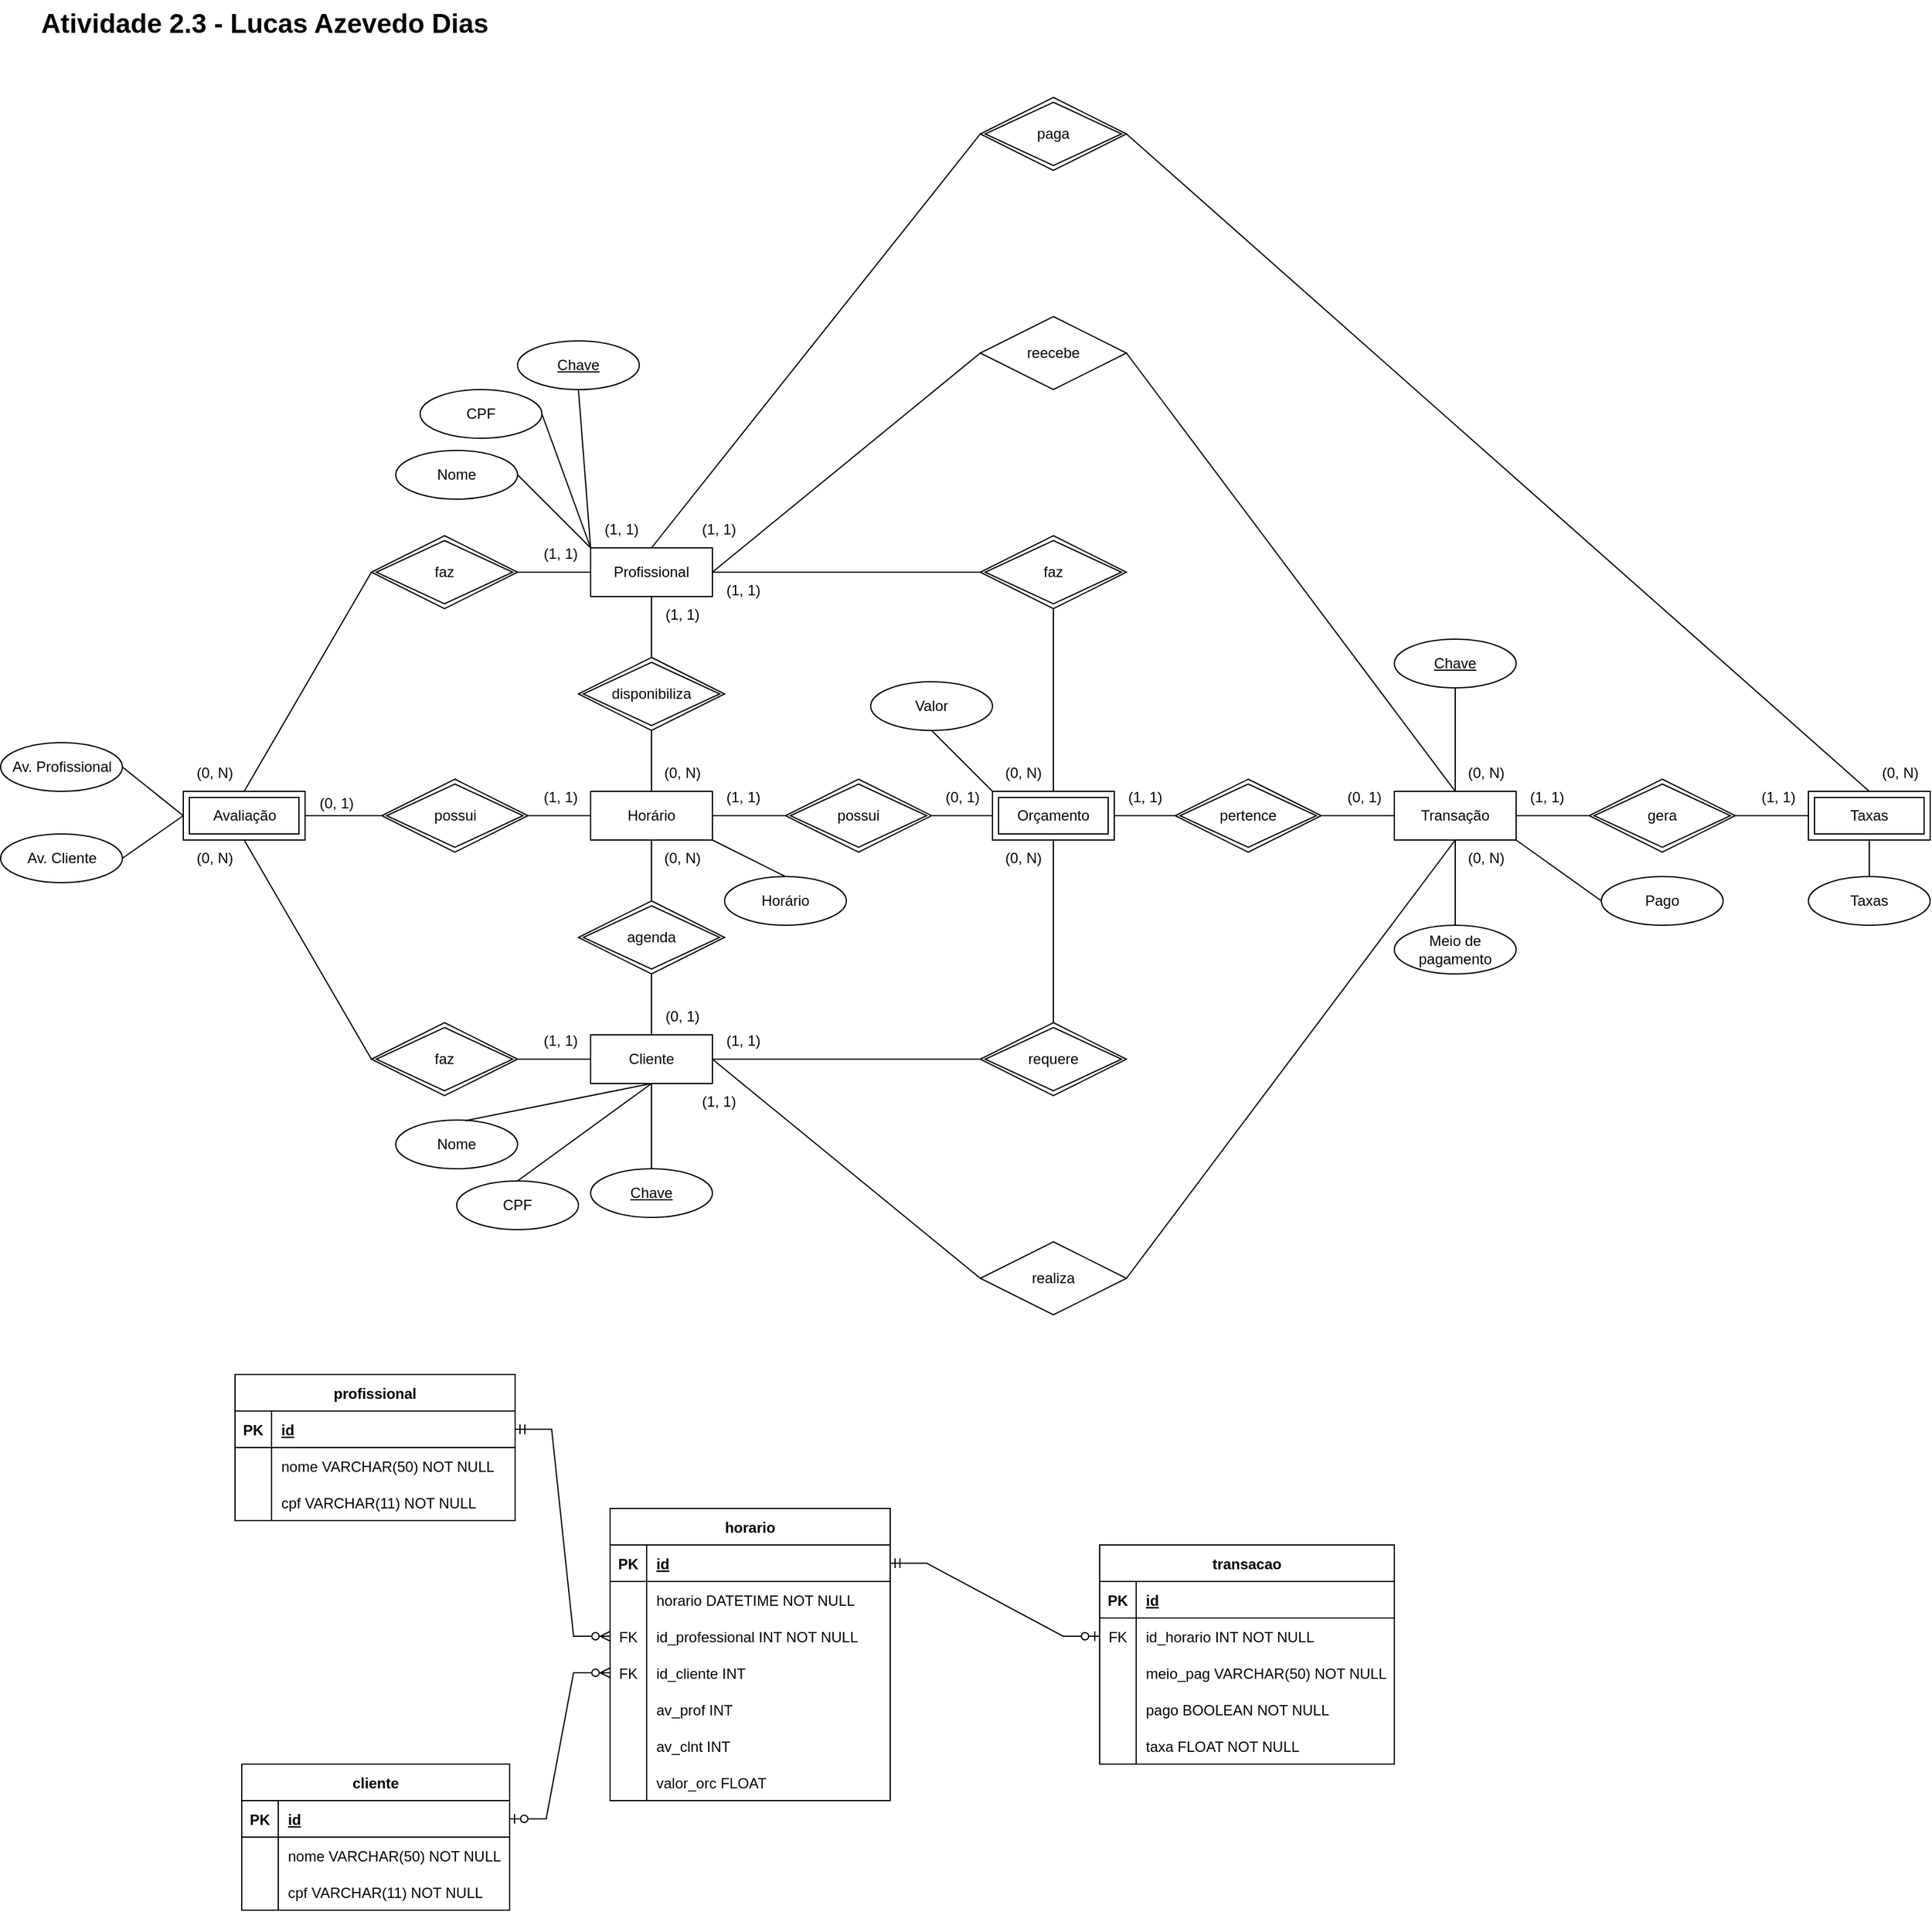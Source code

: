 <mxfile version="20.2.7" type="device"><diagram id="vT9y3m1Q8C-R9LS3zCL8" name="Página-1"><mxGraphModel dx="1422" dy="717" grid="1" gridSize="10" guides="1" tooltips="1" connect="1" arrows="1" fold="1" page="1" pageScale="1" pageWidth="827" pageHeight="1169" math="0" shadow="0"><root><mxCell id="0"/><mxCell id="1" parent="0"/><mxCell id="3T7T0ZwG--JBcYe_nUri-1" value="Atividade 2.3 - Lucas Azevedo Dias" style="text;html=1;resizable=0;autosize=1;align=center;verticalAlign=middle;points=[];fillColor=none;strokeColor=none;rounded=0;strokeWidth=1;fontSize=22;fontStyle=1" parent="1" vertex="1"><mxGeometry x="40" y="40" width="390" height="40" as="geometry"/></mxCell><mxCell id="n7wWvnoc6jjmcjuPbRMz-1" value="Profissional" style="whiteSpace=wrap;html=1;align=center;" parent="1" vertex="1"><mxGeometry x="503" y="490" width="100" height="40" as="geometry"/></mxCell><mxCell id="n7wWvnoc6jjmcjuPbRMz-2" value="Cliente" style="whiteSpace=wrap;html=1;align=center;" parent="1" vertex="1"><mxGeometry x="503" y="890" width="100" height="40" as="geometry"/></mxCell><mxCell id="n7wWvnoc6jjmcjuPbRMz-6" value="" style="endArrow=none;html=1;rounded=0;exitX=0.5;exitY=1;exitDx=0;exitDy=0;entryX=0.5;entryY=0;entryDx=0;entryDy=0;" parent="1" source="n7wWvnoc6jjmcjuPbRMz-1" target="n7wWvnoc6jjmcjuPbRMz-11" edge="1"><mxGeometry relative="1" as="geometry"><mxPoint x="753" y="640" as="sourcePoint"/><mxPoint x="553" y="580" as="targetPoint"/></mxGeometry></mxCell><mxCell id="n7wWvnoc6jjmcjuPbRMz-7" value="" style="endArrow=none;html=1;rounded=0;exitX=0.5;exitY=1;exitDx=0;exitDy=0;entryX=0.5;entryY=0;entryDx=0;entryDy=0;" parent="1" source="n7wWvnoc6jjmcjuPbRMz-11" target="7Z57rzi_ZJyT0Okxid-f-42" edge="1"><mxGeometry relative="1" as="geometry"><mxPoint x="553" y="640" as="sourcePoint"/><mxPoint x="553" y="690" as="targetPoint"/></mxGeometry></mxCell><mxCell id="n7wWvnoc6jjmcjuPbRMz-8" value="" style="endArrow=none;html=1;rounded=0;entryX=0.5;entryY=1;entryDx=0;entryDy=0;exitX=0.5;exitY=0;exitDx=0;exitDy=0;" parent="1" source="n7wWvnoc6jjmcjuPbRMz-12" target="7Z57rzi_ZJyT0Okxid-f-42" edge="1"><mxGeometry relative="1" as="geometry"><mxPoint x="613" y="740" as="sourcePoint"/><mxPoint x="553" y="730" as="targetPoint"/></mxGeometry></mxCell><mxCell id="n7wWvnoc6jjmcjuPbRMz-9" value="" style="endArrow=none;html=1;rounded=0;exitX=0.5;exitY=1;exitDx=0;exitDy=0;entryX=0.5;entryY=0;entryDx=0;entryDy=0;" parent="1" source="n7wWvnoc6jjmcjuPbRMz-12" target="n7wWvnoc6jjmcjuPbRMz-2" edge="1"><mxGeometry relative="1" as="geometry"><mxPoint x="553" y="770" as="sourcePoint"/><mxPoint x="913" y="640" as="targetPoint"/></mxGeometry></mxCell><mxCell id="n7wWvnoc6jjmcjuPbRMz-11" value="disponibiliza" style="shape=rhombus;double=1;perimeter=rhombusPerimeter;whiteSpace=wrap;html=1;align=center;" parent="1" vertex="1"><mxGeometry x="493" y="580" width="120" height="60" as="geometry"/></mxCell><mxCell id="n7wWvnoc6jjmcjuPbRMz-12" value="agenda" style="shape=rhombus;double=1;perimeter=rhombusPerimeter;whiteSpace=wrap;html=1;align=center;" parent="1" vertex="1"><mxGeometry x="493" y="780" width="120" height="60" as="geometry"/></mxCell><mxCell id="n7wWvnoc6jjmcjuPbRMz-16" value="" style="endArrow=none;html=1;rounded=0;exitX=1;exitY=0.5;exitDx=0;exitDy=0;entryX=0;entryY=0.5;entryDx=0;entryDy=0;" parent="1" source="n7wWvnoc6jjmcjuPbRMz-2" target="n7wWvnoc6jjmcjuPbRMz-19" edge="1"><mxGeometry relative="1" as="geometry"><mxPoint x="673" y="820" as="sourcePoint"/><mxPoint x="753" y="750" as="targetPoint"/></mxGeometry></mxCell><mxCell id="n7wWvnoc6jjmcjuPbRMz-17" value="Orçamento" style="shape=ext;margin=3;double=1;whiteSpace=wrap;html=1;align=center;" parent="1" vertex="1"><mxGeometry x="833" y="690" width="100" height="40" as="geometry"/></mxCell><mxCell id="n7wWvnoc6jjmcjuPbRMz-19" value="requere" style="shape=rhombus;double=1;perimeter=rhombusPerimeter;whiteSpace=wrap;html=1;align=center;" parent="1" vertex="1"><mxGeometry x="823" y="880" width="120" height="60" as="geometry"/></mxCell><mxCell id="n7wWvnoc6jjmcjuPbRMz-20" value="faz" style="shape=rhombus;double=1;perimeter=rhombusPerimeter;whiteSpace=wrap;html=1;align=center;" parent="1" vertex="1"><mxGeometry x="823" y="480" width="120" height="60" as="geometry"/></mxCell><mxCell id="n7wWvnoc6jjmcjuPbRMz-21" value="" style="endArrow=none;html=1;rounded=0;exitX=0.5;exitY=0;exitDx=0;exitDy=0;entryX=0.5;entryY=1;entryDx=0;entryDy=0;" parent="1" source="n7wWvnoc6jjmcjuPbRMz-19" target="n7wWvnoc6jjmcjuPbRMz-17" edge="1"><mxGeometry relative="1" as="geometry"><mxPoint x="893" y="640" as="sourcePoint"/><mxPoint x="1053" y="640" as="targetPoint"/></mxGeometry></mxCell><mxCell id="n7wWvnoc6jjmcjuPbRMz-22" value="" style="endArrow=none;html=1;rounded=0;exitX=0.5;exitY=0;exitDx=0;exitDy=0;entryX=0.5;entryY=1;entryDx=0;entryDy=0;" parent="1" source="n7wWvnoc6jjmcjuPbRMz-17" target="n7wWvnoc6jjmcjuPbRMz-20" edge="1"><mxGeometry relative="1" as="geometry"><mxPoint x="893" y="640" as="sourcePoint"/><mxPoint x="1053" y="640" as="targetPoint"/></mxGeometry></mxCell><mxCell id="n7wWvnoc6jjmcjuPbRMz-24" value="" style="endArrow=none;html=1;rounded=0;exitX=1;exitY=0.5;exitDx=0;exitDy=0;entryX=0;entryY=0.5;entryDx=0;entryDy=0;" parent="1" source="n7wWvnoc6jjmcjuPbRMz-1" target="n7wWvnoc6jjmcjuPbRMz-20" edge="1"><mxGeometry relative="1" as="geometry"><mxPoint x="753" y="640" as="sourcePoint"/><mxPoint x="913" y="640" as="targetPoint"/></mxGeometry></mxCell><mxCell id="n7wWvnoc6jjmcjuPbRMz-26" value="(1, 1)" style="text;html=1;resizable=0;autosize=1;align=center;verticalAlign=middle;points=[];fillColor=none;strokeColor=none;rounded=0;" parent="1" vertex="1"><mxGeometry x="553" y="530" width="50" height="30" as="geometry"/></mxCell><mxCell id="n7wWvnoc6jjmcjuPbRMz-27" value="(0, N)" style="text;html=1;resizable=0;autosize=1;align=center;verticalAlign=middle;points=[];fillColor=none;strokeColor=none;rounded=0;" parent="1" vertex="1"><mxGeometry x="553" y="660" width="50" height="30" as="geometry"/></mxCell><mxCell id="n7wWvnoc6jjmcjuPbRMz-29" value="possui" style="shape=rhombus;double=1;perimeter=rhombusPerimeter;whiteSpace=wrap;html=1;align=center;" parent="1" vertex="1"><mxGeometry x="663" y="680" width="120" height="60" as="geometry"/></mxCell><mxCell id="n7wWvnoc6jjmcjuPbRMz-30" value="" style="endArrow=none;html=1;rounded=0;exitX=1;exitY=0.5;exitDx=0;exitDy=0;entryX=0;entryY=0.5;entryDx=0;entryDy=0;" parent="1" source="7Z57rzi_ZJyT0Okxid-f-42" target="n7wWvnoc6jjmcjuPbRMz-29" edge="1"><mxGeometry relative="1" as="geometry"><mxPoint x="603" y="710" as="sourcePoint"/><mxPoint x="913" y="740" as="targetPoint"/></mxGeometry></mxCell><mxCell id="n7wWvnoc6jjmcjuPbRMz-31" value="" style="endArrow=none;html=1;rounded=0;exitX=1;exitY=0.5;exitDx=0;exitDy=0;entryX=0;entryY=0.5;entryDx=0;entryDy=0;" parent="1" source="n7wWvnoc6jjmcjuPbRMz-29" target="n7wWvnoc6jjmcjuPbRMz-17" edge="1"><mxGeometry relative="1" as="geometry"><mxPoint x="753" y="740" as="sourcePoint"/><mxPoint x="913" y="740" as="targetPoint"/></mxGeometry></mxCell><mxCell id="n7wWvnoc6jjmcjuPbRMz-32" value="(0, N)" style="text;html=1;resizable=0;autosize=1;align=center;verticalAlign=middle;points=[];fillColor=none;strokeColor=none;rounded=0;" parent="1" vertex="1"><mxGeometry x="553" y="730" width="50" height="30" as="geometry"/></mxCell><mxCell id="n7wWvnoc6jjmcjuPbRMz-33" value="(0, 1)" style="text;html=1;resizable=0;autosize=1;align=center;verticalAlign=middle;points=[];fillColor=none;strokeColor=none;rounded=0;" parent="1" vertex="1"><mxGeometry x="553" y="860" width="50" height="30" as="geometry"/></mxCell><mxCell id="n7wWvnoc6jjmcjuPbRMz-34" value="(1, 1)" style="text;html=1;resizable=0;autosize=1;align=center;verticalAlign=middle;points=[];fillColor=none;strokeColor=none;rounded=0;" parent="1" vertex="1"><mxGeometry x="603" y="510" width="50" height="30" as="geometry"/></mxCell><mxCell id="n7wWvnoc6jjmcjuPbRMz-35" value="(0, N)" style="text;html=1;resizable=0;autosize=1;align=center;verticalAlign=middle;points=[];fillColor=none;strokeColor=none;rounded=0;" parent="1" vertex="1"><mxGeometry x="833" y="660" width="50" height="30" as="geometry"/></mxCell><mxCell id="n7wWvnoc6jjmcjuPbRMz-36" value="(1, 1)" style="text;html=1;resizable=0;autosize=1;align=center;verticalAlign=middle;points=[];fillColor=none;strokeColor=none;rounded=0;" parent="1" vertex="1"><mxGeometry x="603" y="680" width="50" height="30" as="geometry"/></mxCell><mxCell id="n7wWvnoc6jjmcjuPbRMz-39" value="(0, 1)" style="text;html=1;resizable=0;autosize=1;align=center;verticalAlign=middle;points=[];fillColor=none;strokeColor=none;rounded=0;" parent="1" vertex="1"><mxGeometry x="783" y="680" width="50" height="30" as="geometry"/></mxCell><mxCell id="n7wWvnoc6jjmcjuPbRMz-40" value="(0, N)" style="text;html=1;resizable=0;autosize=1;align=center;verticalAlign=middle;points=[];fillColor=none;strokeColor=none;rounded=0;" parent="1" vertex="1"><mxGeometry x="833" y="730" width="50" height="30" as="geometry"/></mxCell><mxCell id="n7wWvnoc6jjmcjuPbRMz-41" value="(1, 1)" style="text;html=1;resizable=0;autosize=1;align=center;verticalAlign=middle;points=[];fillColor=none;strokeColor=none;rounded=0;" parent="1" vertex="1"><mxGeometry x="603" y="880" width="50" height="30" as="geometry"/></mxCell><mxCell id="n7wWvnoc6jjmcjuPbRMz-45" value="" style="endArrow=none;html=1;rounded=0;exitX=0;exitY=0.5;exitDx=0;exitDy=0;entryX=1;entryY=0.5;entryDx=0;entryDy=0;" parent="1" source="n7wWvnoc6jjmcjuPbRMz-1" target="n7wWvnoc6jjmcjuPbRMz-47" edge="1"><mxGeometry relative="1" as="geometry"><mxPoint x="463" y="740" as="sourcePoint"/><mxPoint x="323" y="510" as="targetPoint"/></mxGeometry></mxCell><mxCell id="n7wWvnoc6jjmcjuPbRMz-47" value="faz" style="shape=rhombus;double=1;perimeter=rhombusPerimeter;whiteSpace=wrap;html=1;align=center;" parent="1" vertex="1"><mxGeometry x="323" y="480" width="120" height="60" as="geometry"/></mxCell><mxCell id="n7wWvnoc6jjmcjuPbRMz-48" value="" style="endArrow=none;html=1;rounded=0;exitX=0;exitY=0.5;exitDx=0;exitDy=0;entryX=0.5;entryY=0;entryDx=0;entryDy=0;" parent="1" source="n7wWvnoc6jjmcjuPbRMz-47" target="n7wWvnoc6jjmcjuPbRMz-51" edge="1"><mxGeometry relative="1" as="geometry"><mxPoint x="603" y="740" as="sourcePoint"/><mxPoint x="358.239" y="570.952" as="targetPoint"/></mxGeometry></mxCell><mxCell id="n7wWvnoc6jjmcjuPbRMz-51" value="Avaliação" style="shape=ext;margin=3;double=1;whiteSpace=wrap;html=1;align=center;" parent="1" vertex="1"><mxGeometry x="168.5" y="690" width="100" height="40" as="geometry"/></mxCell><mxCell id="n7wWvnoc6jjmcjuPbRMz-52" value="" style="endArrow=none;html=1;rounded=0;entryX=0.5;entryY=1;entryDx=0;entryDy=0;exitX=0;exitY=0.5;exitDx=0;exitDy=0;" parent="1" source="n7wWvnoc6jjmcjuPbRMz-53" target="n7wWvnoc6jjmcjuPbRMz-51" edge="1"><mxGeometry relative="1" as="geometry"><mxPoint x="463" y="720" as="sourcePoint"/><mxPoint x="763" y="740" as="targetPoint"/></mxGeometry></mxCell><mxCell id="n7wWvnoc6jjmcjuPbRMz-53" value="faz" style="shape=rhombus;double=1;perimeter=rhombusPerimeter;whiteSpace=wrap;html=1;align=center;" parent="1" vertex="1"><mxGeometry x="323" y="880" width="120" height="60" as="geometry"/></mxCell><mxCell id="n7wWvnoc6jjmcjuPbRMz-54" value="" style="endArrow=none;html=1;rounded=0;exitX=1;exitY=0.5;exitDx=0;exitDy=0;entryX=0;entryY=0.5;entryDx=0;entryDy=0;" parent="1" source="n7wWvnoc6jjmcjuPbRMz-53" target="n7wWvnoc6jjmcjuPbRMz-2" edge="1"><mxGeometry relative="1" as="geometry"><mxPoint x="463" y="740" as="sourcePoint"/><mxPoint x="623" y="740" as="targetPoint"/></mxGeometry></mxCell><mxCell id="n7wWvnoc6jjmcjuPbRMz-57" value="(1, 1)" style="text;html=1;resizable=0;autosize=1;align=center;verticalAlign=middle;points=[];fillColor=none;strokeColor=none;rounded=0;" parent="1" vertex="1"><mxGeometry x="453" y="480" width="50" height="30" as="geometry"/></mxCell><mxCell id="n7wWvnoc6jjmcjuPbRMz-58" value="(1, 1)" style="text;html=1;resizable=0;autosize=1;align=center;verticalAlign=middle;points=[];fillColor=none;strokeColor=none;rounded=0;" parent="1" vertex="1"><mxGeometry x="453" y="880" width="50" height="30" as="geometry"/></mxCell><mxCell id="n7wWvnoc6jjmcjuPbRMz-59" value="(0, N)" style="text;html=1;resizable=0;autosize=1;align=center;verticalAlign=middle;points=[];fillColor=none;strokeColor=none;rounded=0;" parent="1" vertex="1"><mxGeometry x="168.5" y="730" width="50" height="30" as="geometry"/></mxCell><mxCell id="n7wWvnoc6jjmcjuPbRMz-60" value="(0, N)" style="text;html=1;resizable=0;autosize=1;align=center;verticalAlign=middle;points=[];fillColor=none;strokeColor=none;rounded=0;" parent="1" vertex="1"><mxGeometry x="168.5" y="660" width="50" height="30" as="geometry"/></mxCell><mxCell id="n7wWvnoc6jjmcjuPbRMz-62" value="Transação" style="whiteSpace=wrap;html=1;align=center;" parent="1" vertex="1"><mxGeometry x="1163" y="690" width="100" height="40" as="geometry"/></mxCell><mxCell id="n7wWvnoc6jjmcjuPbRMz-63" value="realiza" style="shape=rhombus;perimeter=rhombusPerimeter;whiteSpace=wrap;html=1;align=center;" parent="1" vertex="1"><mxGeometry x="823" y="1060" width="120" height="60" as="geometry"/></mxCell><mxCell id="n7wWvnoc6jjmcjuPbRMz-64" value="pertence" style="shape=rhombus;double=1;perimeter=rhombusPerimeter;whiteSpace=wrap;html=1;align=center;" parent="1" vertex="1"><mxGeometry x="983" y="680" width="120" height="60" as="geometry"/></mxCell><mxCell id="n7wWvnoc6jjmcjuPbRMz-65" value="" style="endArrow=none;html=1;rounded=0;exitX=1;exitY=0.5;exitDx=0;exitDy=0;entryX=0;entryY=0.5;entryDx=0;entryDy=0;" parent="1" source="n7wWvnoc6jjmcjuPbRMz-17" target="n7wWvnoc6jjmcjuPbRMz-64" edge="1"><mxGeometry relative="1" as="geometry"><mxPoint x="793" y="740" as="sourcePoint"/><mxPoint x="953" y="740" as="targetPoint"/></mxGeometry></mxCell><mxCell id="n7wWvnoc6jjmcjuPbRMz-66" value="" style="endArrow=none;html=1;rounded=0;exitX=1;exitY=0.5;exitDx=0;exitDy=0;entryX=0;entryY=0.5;entryDx=0;entryDy=0;" parent="1" source="n7wWvnoc6jjmcjuPbRMz-64" target="n7wWvnoc6jjmcjuPbRMz-62" edge="1"><mxGeometry relative="1" as="geometry"><mxPoint x="793" y="740" as="sourcePoint"/><mxPoint x="953" y="740" as="targetPoint"/></mxGeometry></mxCell><mxCell id="n7wWvnoc6jjmcjuPbRMz-67" value="" style="endArrow=none;html=1;rounded=0;exitX=0.5;exitY=1;exitDx=0;exitDy=0;entryX=1;entryY=0.5;entryDx=0;entryDy=0;" parent="1" source="n7wWvnoc6jjmcjuPbRMz-62" target="n7wWvnoc6jjmcjuPbRMz-63" edge="1"><mxGeometry relative="1" as="geometry"><mxPoint x="793" y="740" as="sourcePoint"/><mxPoint x="1173" y="840" as="targetPoint"/></mxGeometry></mxCell><mxCell id="n7wWvnoc6jjmcjuPbRMz-68" value="" style="endArrow=none;html=1;rounded=0;exitX=0;exitY=0.5;exitDx=0;exitDy=0;entryX=1;entryY=0.5;entryDx=0;entryDy=0;" parent="1" source="n7wWvnoc6jjmcjuPbRMz-63" target="n7wWvnoc6jjmcjuPbRMz-2" edge="1"><mxGeometry relative="1" as="geometry"><mxPoint x="793" y="740" as="sourcePoint"/><mxPoint x="1013" y="970" as="targetPoint"/></mxGeometry></mxCell><mxCell id="n7wWvnoc6jjmcjuPbRMz-69" value="reecebe" style="shape=rhombus;perimeter=rhombusPerimeter;whiteSpace=wrap;html=1;align=center;" parent="1" vertex="1"><mxGeometry x="823" y="300" width="120" height="60" as="geometry"/></mxCell><mxCell id="n7wWvnoc6jjmcjuPbRMz-70" value="" style="endArrow=none;html=1;rounded=0;exitX=1;exitY=0.5;exitDx=0;exitDy=0;entryX=0;entryY=0.5;entryDx=0;entryDy=0;" parent="1" source="n7wWvnoc6jjmcjuPbRMz-1" target="n7wWvnoc6jjmcjuPbRMz-69" edge="1"><mxGeometry relative="1" as="geometry"><mxPoint x="793" y="410" as="sourcePoint"/><mxPoint x="953" y="410" as="targetPoint"/></mxGeometry></mxCell><mxCell id="n7wWvnoc6jjmcjuPbRMz-71" value="" style="endArrow=none;html=1;rounded=0;exitX=1;exitY=0.5;exitDx=0;exitDy=0;entryX=0.5;entryY=0;entryDx=0;entryDy=0;" parent="1" source="n7wWvnoc6jjmcjuPbRMz-69" target="n7wWvnoc6jjmcjuPbRMz-62" edge="1"><mxGeometry relative="1" as="geometry"><mxPoint x="793" y="410" as="sourcePoint"/><mxPoint x="953" y="410" as="targetPoint"/></mxGeometry></mxCell><mxCell id="n7wWvnoc6jjmcjuPbRMz-72" value="(1, 1)" style="text;html=1;resizable=0;autosize=1;align=center;verticalAlign=middle;points=[];fillColor=none;strokeColor=none;rounded=0;" parent="1" vertex="1"><mxGeometry x="583" y="930" width="50" height="30" as="geometry"/></mxCell><mxCell id="n7wWvnoc6jjmcjuPbRMz-73" value="(1, 1)" style="text;html=1;resizable=0;autosize=1;align=center;verticalAlign=middle;points=[];fillColor=none;strokeColor=none;rounded=0;" parent="1" vertex="1"><mxGeometry x="583" y="460" width="50" height="30" as="geometry"/></mxCell><mxCell id="n7wWvnoc6jjmcjuPbRMz-74" value="(0, N)" style="text;html=1;resizable=0;autosize=1;align=center;verticalAlign=middle;points=[];fillColor=none;strokeColor=none;rounded=0;" parent="1" vertex="1"><mxGeometry x="1213" y="730" width="50" height="30" as="geometry"/></mxCell><mxCell id="n7wWvnoc6jjmcjuPbRMz-75" value="(0, N)" style="text;html=1;resizable=0;autosize=1;align=center;verticalAlign=middle;points=[];fillColor=none;strokeColor=none;rounded=0;" parent="1" vertex="1"><mxGeometry x="1213" y="660" width="50" height="30" as="geometry"/></mxCell><mxCell id="n7wWvnoc6jjmcjuPbRMz-77" value="(0, 1)" style="text;html=1;resizable=0;autosize=1;align=center;verticalAlign=middle;points=[];fillColor=none;strokeColor=none;rounded=0;" parent="1" vertex="1"><mxGeometry x="1113" y="680" width="50" height="30" as="geometry"/></mxCell><mxCell id="n7wWvnoc6jjmcjuPbRMz-78" value="(1, 1)" style="text;html=1;resizable=0;autosize=1;align=center;verticalAlign=middle;points=[];fillColor=none;strokeColor=none;rounded=0;" parent="1" vertex="1"><mxGeometry x="933" y="680" width="50" height="30" as="geometry"/></mxCell><mxCell id="n7wWvnoc6jjmcjuPbRMz-80" value="" style="endArrow=none;html=1;rounded=0;exitX=0.5;exitY=0;exitDx=0;exitDy=0;entryX=0;entryY=0.5;entryDx=0;entryDy=0;" parent="1" source="n7wWvnoc6jjmcjuPbRMz-1" target="n7wWvnoc6jjmcjuPbRMz-90" edge="1"><mxGeometry relative="1" as="geometry"><mxPoint x="853" y="420" as="sourcePoint"/><mxPoint x="823" y="150" as="targetPoint"/></mxGeometry></mxCell><mxCell id="n7wWvnoc6jjmcjuPbRMz-81" value="(1, 1)" style="text;html=1;resizable=0;autosize=1;align=center;verticalAlign=middle;points=[];fillColor=none;strokeColor=none;rounded=0;" parent="1" vertex="1"><mxGeometry x="503" y="460" width="50" height="30" as="geometry"/></mxCell><mxCell id="n7wWvnoc6jjmcjuPbRMz-82" value="" style="endArrow=none;html=1;rounded=0;exitX=1;exitY=0.5;exitDx=0;exitDy=0;entryX=0.5;entryY=0;entryDx=0;entryDy=0;exitPerimeter=0;" parent="1" source="n7wWvnoc6jjmcjuPbRMz-90" target="n7wWvnoc6jjmcjuPbRMz-92" edge="1"><mxGeometry relative="1" as="geometry"><mxPoint x="943" y="150" as="sourcePoint"/><mxPoint x="1553" y="690" as="targetPoint"/></mxGeometry></mxCell><mxCell id="n7wWvnoc6jjmcjuPbRMz-84" value="" style="endArrow=none;html=1;rounded=0;exitX=1;exitY=0.5;exitDx=0;exitDy=0;entryX=0;entryY=0.5;entryDx=0;entryDy=0;" parent="1" source="n7wWvnoc6jjmcjuPbRMz-62" target="n7wWvnoc6jjmcjuPbRMz-91" edge="1"><mxGeometry relative="1" as="geometry"><mxPoint x="853" y="690" as="sourcePoint"/><mxPoint x="1323" y="710" as="targetPoint"/></mxGeometry></mxCell><mxCell id="n7wWvnoc6jjmcjuPbRMz-86" value="" style="endArrow=none;html=1;rounded=0;exitX=1;exitY=0.5;exitDx=0;exitDy=0;entryX=0;entryY=0.5;entryDx=0;entryDy=0;" parent="1" source="n7wWvnoc6jjmcjuPbRMz-91" target="n7wWvnoc6jjmcjuPbRMz-92" edge="1"><mxGeometry relative="1" as="geometry"><mxPoint x="1443" y="710" as="sourcePoint"/><mxPoint x="1503" y="710" as="targetPoint"/></mxGeometry></mxCell><mxCell id="n7wWvnoc6jjmcjuPbRMz-87" value="(0, N)" style="text;html=1;resizable=0;autosize=1;align=center;verticalAlign=middle;points=[];fillColor=none;strokeColor=none;rounded=0;" parent="1" vertex="1"><mxGeometry x="1553" y="660" width="50" height="30" as="geometry"/></mxCell><mxCell id="n7wWvnoc6jjmcjuPbRMz-88" value="(1, 1)" style="text;html=1;resizable=0;autosize=1;align=center;verticalAlign=middle;points=[];fillColor=none;strokeColor=none;rounded=0;" parent="1" vertex="1"><mxGeometry x="1453" y="680" width="50" height="30" as="geometry"/></mxCell><mxCell id="n7wWvnoc6jjmcjuPbRMz-89" value="(1, 1)" style="text;html=1;resizable=0;autosize=1;align=center;verticalAlign=middle;points=[];fillColor=none;strokeColor=none;rounded=0;" parent="1" vertex="1"><mxGeometry x="1263" y="680" width="50" height="30" as="geometry"/></mxCell><mxCell id="n7wWvnoc6jjmcjuPbRMz-90" value="paga" style="shape=rhombus;double=1;perimeter=rhombusPerimeter;whiteSpace=wrap;html=1;align=center;" parent="1" vertex="1"><mxGeometry x="823" y="120" width="120" height="60" as="geometry"/></mxCell><mxCell id="n7wWvnoc6jjmcjuPbRMz-91" value="gera" style="shape=rhombus;double=1;perimeter=rhombusPerimeter;whiteSpace=wrap;html=1;align=center;" parent="1" vertex="1"><mxGeometry x="1323" y="680" width="120" height="60" as="geometry"/></mxCell><mxCell id="n7wWvnoc6jjmcjuPbRMz-92" value="Taxas" style="shape=ext;margin=3;double=1;whiteSpace=wrap;html=1;align=center;" parent="1" vertex="1"><mxGeometry x="1503" y="690" width="100" height="40" as="geometry"/></mxCell><mxCell id="n7wWvnoc6jjmcjuPbRMz-93" value="Pago" style="ellipse;whiteSpace=wrap;html=1;align=center;" parent="1" vertex="1"><mxGeometry x="1333" y="760" width="100" height="40" as="geometry"/></mxCell><mxCell id="n7wWvnoc6jjmcjuPbRMz-94" value="" style="endArrow=none;html=1;rounded=0;exitX=1;exitY=1;exitDx=0;exitDy=0;entryX=0;entryY=0.5;entryDx=0;entryDy=0;" parent="1" source="n7wWvnoc6jjmcjuPbRMz-62" target="n7wWvnoc6jjmcjuPbRMz-93" edge="1"><mxGeometry relative="1" as="geometry"><mxPoint x="1208" y="909" as="sourcePoint"/><mxPoint x="1368" y="909" as="targetPoint"/></mxGeometry></mxCell><mxCell id="tGIHMo_OhLIIINaP7s5z-1" value="Av. Profissional" style="ellipse;whiteSpace=wrap;html=1;align=center;" parent="1" vertex="1"><mxGeometry x="18.5" y="650" width="100" height="40" as="geometry"/></mxCell><mxCell id="tGIHMo_OhLIIINaP7s5z-2" value="Av. Cliente" style="ellipse;whiteSpace=wrap;html=1;align=center;" parent="1" vertex="1"><mxGeometry x="18.5" y="725" width="100" height="40" as="geometry"/></mxCell><mxCell id="tGIHMo_OhLIIINaP7s5z-3" value="" style="endArrow=none;html=1;rounded=0;exitX=1;exitY=0.5;exitDx=0;exitDy=0;entryX=0;entryY=0.5;entryDx=0;entryDy=0;" parent="1" source="tGIHMo_OhLIIINaP7s5z-2" target="n7wWvnoc6jjmcjuPbRMz-51" edge="1"><mxGeometry relative="1" as="geometry"><mxPoint x="348.5" y="800" as="sourcePoint"/><mxPoint x="508.5" y="800" as="targetPoint"/></mxGeometry></mxCell><mxCell id="tGIHMo_OhLIIINaP7s5z-4" value="" style="endArrow=none;html=1;rounded=0;exitX=1;exitY=0.5;exitDx=0;exitDy=0;entryX=0;entryY=0.5;entryDx=0;entryDy=0;" parent="1" source="tGIHMo_OhLIIINaP7s5z-1" target="n7wWvnoc6jjmcjuPbRMz-51" edge="1"><mxGeometry relative="1" as="geometry"><mxPoint x="348.5" y="800" as="sourcePoint"/><mxPoint x="508.5" y="800" as="targetPoint"/></mxGeometry></mxCell><mxCell id="tGIHMo_OhLIIINaP7s5z-5" value="Nome" style="ellipse;whiteSpace=wrap;html=1;align=center;" parent="1" vertex="1"><mxGeometry x="343" y="960" width="100" height="40" as="geometry"/></mxCell><mxCell id="tGIHMo_OhLIIINaP7s5z-6" value="Chave" style="ellipse;whiteSpace=wrap;html=1;align=center;fontStyle=4;" parent="1" vertex="1"><mxGeometry x="503" y="1000" width="100" height="40" as="geometry"/></mxCell><mxCell id="tGIHMo_OhLIIINaP7s5z-7" value="CPF" style="ellipse;whiteSpace=wrap;html=1;align=center;" parent="1" vertex="1"><mxGeometry x="393" y="1010" width="100" height="40" as="geometry"/></mxCell><mxCell id="tGIHMo_OhLIIINaP7s5z-8" value="" style="endArrow=none;html=1;rounded=0;exitX=0.572;exitY=0.012;exitDx=0;exitDy=0;exitPerimeter=0;entryX=0.5;entryY=1;entryDx=0;entryDy=0;" parent="1" source="tGIHMo_OhLIIINaP7s5z-5" target="n7wWvnoc6jjmcjuPbRMz-2" edge="1"><mxGeometry relative="1" as="geometry"><mxPoint x="613" y="800" as="sourcePoint"/><mxPoint x="773" y="800" as="targetPoint"/></mxGeometry></mxCell><mxCell id="tGIHMo_OhLIIINaP7s5z-9" value="" style="endArrow=none;html=1;rounded=0;exitX=0.5;exitY=0;exitDx=0;exitDy=0;entryX=0.5;entryY=1;entryDx=0;entryDy=0;" parent="1" source="tGIHMo_OhLIIINaP7s5z-7" target="n7wWvnoc6jjmcjuPbRMz-2" edge="1"><mxGeometry relative="1" as="geometry"><mxPoint x="613" y="800" as="sourcePoint"/><mxPoint x="773" y="800" as="targetPoint"/></mxGeometry></mxCell><mxCell id="tGIHMo_OhLIIINaP7s5z-10" value="" style="endArrow=none;html=1;rounded=0;exitX=0.5;exitY=1;exitDx=0;exitDy=0;entryX=0.5;entryY=0;entryDx=0;entryDy=0;" parent="1" source="n7wWvnoc6jjmcjuPbRMz-2" target="tGIHMo_OhLIIINaP7s5z-6" edge="1"><mxGeometry relative="1" as="geometry"><mxPoint x="613" y="800" as="sourcePoint"/><mxPoint x="773" y="800" as="targetPoint"/></mxGeometry></mxCell><mxCell id="tGIHMo_OhLIIINaP7s5z-11" value="Nome" style="ellipse;whiteSpace=wrap;html=1;align=center;" parent="1" vertex="1"><mxGeometry x="343" y="410" width="100" height="40" as="geometry"/></mxCell><mxCell id="tGIHMo_OhLIIINaP7s5z-12" value="Chave" style="ellipse;whiteSpace=wrap;html=1;align=center;fontStyle=4;" parent="1" vertex="1"><mxGeometry x="443" y="320" width="100" height="40" as="geometry"/></mxCell><mxCell id="tGIHMo_OhLIIINaP7s5z-13" value="CPF" style="ellipse;whiteSpace=wrap;html=1;align=center;" parent="1" vertex="1"><mxGeometry x="363" y="360" width="100" height="40" as="geometry"/></mxCell><mxCell id="tGIHMo_OhLIIINaP7s5z-14" value="" style="endArrow=none;html=1;rounded=0;exitX=0.5;exitY=1;exitDx=0;exitDy=0;entryX=0;entryY=0;entryDx=0;entryDy=0;" parent="1" source="tGIHMo_OhLIIINaP7s5z-12" target="n7wWvnoc6jjmcjuPbRMz-1" edge="1"><mxGeometry relative="1" as="geometry"><mxPoint x="613" y="530" as="sourcePoint"/><mxPoint x="563" y="390" as="targetPoint"/></mxGeometry></mxCell><mxCell id="tGIHMo_OhLIIINaP7s5z-15" value="" style="endArrow=none;html=1;rounded=0;exitX=1;exitY=0.5;exitDx=0;exitDy=0;entryX=0;entryY=0;entryDx=0;entryDy=0;" parent="1" source="tGIHMo_OhLIIINaP7s5z-13" target="n7wWvnoc6jjmcjuPbRMz-1" edge="1"><mxGeometry relative="1" as="geometry"><mxPoint x="613" y="530" as="sourcePoint"/><mxPoint x="773" y="530" as="targetPoint"/></mxGeometry></mxCell><mxCell id="tGIHMo_OhLIIINaP7s5z-16" value="" style="endArrow=none;html=1;rounded=0;exitX=0;exitY=0;exitDx=0;exitDy=0;entryX=1;entryY=0.5;entryDx=0;entryDy=0;" parent="1" source="n7wWvnoc6jjmcjuPbRMz-1" target="tGIHMo_OhLIIINaP7s5z-11" edge="1"><mxGeometry relative="1" as="geometry"><mxPoint x="613" y="530" as="sourcePoint"/><mxPoint x="773" y="530" as="targetPoint"/></mxGeometry></mxCell><mxCell id="tGIHMo_OhLIIINaP7s5z-17" value="Horário" style="ellipse;whiteSpace=wrap;html=1;align=center;" parent="1" vertex="1"><mxGeometry x="613" y="760" width="100" height="40" as="geometry"/></mxCell><mxCell id="tGIHMo_OhLIIINaP7s5z-18" value="" style="endArrow=none;html=1;rounded=0;entryX=0.5;entryY=0;entryDx=0;entryDy=0;exitX=1;exitY=1;exitDx=0;exitDy=0;" parent="1" target="tGIHMo_OhLIIINaP7s5z-17" edge="1"><mxGeometry relative="1" as="geometry"><mxPoint x="603" y="730" as="sourcePoint"/><mxPoint x="773" y="660" as="targetPoint"/></mxGeometry></mxCell><mxCell id="tGIHMo_OhLIIINaP7s5z-19" value="Valor" style="ellipse;whiteSpace=wrap;html=1;align=center;" parent="1" vertex="1"><mxGeometry x="733" y="600" width="100" height="40" as="geometry"/></mxCell><mxCell id="tGIHMo_OhLIIINaP7s5z-20" value="" style="endArrow=none;html=1;rounded=0;exitX=0;exitY=0;exitDx=0;exitDy=0;entryX=0.5;entryY=1;entryDx=0;entryDy=0;" parent="1" source="n7wWvnoc6jjmcjuPbRMz-17" target="tGIHMo_OhLIIINaP7s5z-19" edge="1"><mxGeometry relative="1" as="geometry"><mxPoint x="813" y="660" as="sourcePoint"/><mxPoint x="773" y="660" as="targetPoint"/></mxGeometry></mxCell><mxCell id="tGIHMo_OhLIIINaP7s5z-21" value="Meio de pagamento" style="ellipse;whiteSpace=wrap;html=1;align=center;" parent="1" vertex="1"><mxGeometry x="1163" y="800" width="100" height="40" as="geometry"/></mxCell><mxCell id="tGIHMo_OhLIIINaP7s5z-22" value="" style="endArrow=none;html=1;rounded=0;exitX=0.5;exitY=0;exitDx=0;exitDy=0;entryX=0.5;entryY=1;entryDx=0;entryDy=0;" parent="1" source="tGIHMo_OhLIIINaP7s5z-21" target="n7wWvnoc6jjmcjuPbRMz-62" edge="1"><mxGeometry relative="1" as="geometry"><mxPoint x="1023" y="800" as="sourcePoint"/><mxPoint x="1183" y="800" as="targetPoint"/></mxGeometry></mxCell><mxCell id="tGIHMo_OhLIIINaP7s5z-23" value="Chave" style="ellipse;whiteSpace=wrap;html=1;align=center;fontStyle=4;" parent="1" vertex="1"><mxGeometry x="1163" y="565" width="100" height="40" as="geometry"/></mxCell><mxCell id="tGIHMo_OhLIIINaP7s5z-24" value="" style="endArrow=none;html=1;rounded=0;entryX=0.5;entryY=0;entryDx=0;entryDy=0;exitX=0.5;exitY=1;exitDx=0;exitDy=0;" parent="1" source="tGIHMo_OhLIIINaP7s5z-23" target="n7wWvnoc6jjmcjuPbRMz-62" edge="1"><mxGeometry relative="1" as="geometry"><mxPoint x="1023" y="790" as="sourcePoint"/><mxPoint x="1183" y="790" as="targetPoint"/></mxGeometry></mxCell><mxCell id="tGIHMo_OhLIIINaP7s5z-25" value="Taxas" style="ellipse;whiteSpace=wrap;html=1;align=center;" parent="1" vertex="1"><mxGeometry x="1503" y="760" width="100" height="40" as="geometry"/></mxCell><mxCell id="tGIHMo_OhLIIINaP7s5z-26" value="" style="endArrow=none;html=1;rounded=0;exitX=0.5;exitY=1;exitDx=0;exitDy=0;entryX=0.5;entryY=0;entryDx=0;entryDy=0;" parent="1" source="n7wWvnoc6jjmcjuPbRMz-92" target="tGIHMo_OhLIIINaP7s5z-25" edge="1"><mxGeometry relative="1" as="geometry"><mxPoint x="1323" y="790" as="sourcePoint"/><mxPoint x="1483" y="790" as="targetPoint"/></mxGeometry></mxCell><mxCell id="7Z57rzi_ZJyT0Okxid-f-1" value="cliente" style="shape=table;startSize=30;container=1;collapsible=1;childLayout=tableLayout;fixedRows=1;rowLines=0;fontStyle=1;align=center;resizeLast=1;" vertex="1" parent="1"><mxGeometry x="216.5" y="1489" width="220" height="120" as="geometry"/></mxCell><mxCell id="7Z57rzi_ZJyT0Okxid-f-2" value="" style="shape=tableRow;horizontal=0;startSize=0;swimlaneHead=0;swimlaneBody=0;fillColor=none;collapsible=0;dropTarget=0;points=[[0,0.5],[1,0.5]];portConstraint=eastwest;top=0;left=0;right=0;bottom=1;" vertex="1" parent="7Z57rzi_ZJyT0Okxid-f-1"><mxGeometry y="30" width="220" height="30" as="geometry"/></mxCell><mxCell id="7Z57rzi_ZJyT0Okxid-f-3" value="PK" style="shape=partialRectangle;connectable=0;fillColor=none;top=0;left=0;bottom=0;right=0;fontStyle=1;overflow=hidden;" vertex="1" parent="7Z57rzi_ZJyT0Okxid-f-2"><mxGeometry width="30" height="30" as="geometry"><mxRectangle width="30" height="30" as="alternateBounds"/></mxGeometry></mxCell><mxCell id="7Z57rzi_ZJyT0Okxid-f-4" value="id" style="shape=partialRectangle;connectable=0;fillColor=none;top=0;left=0;bottom=0;right=0;align=left;spacingLeft=6;fontStyle=5;overflow=hidden;" vertex="1" parent="7Z57rzi_ZJyT0Okxid-f-2"><mxGeometry x="30" width="190" height="30" as="geometry"><mxRectangle width="190" height="30" as="alternateBounds"/></mxGeometry></mxCell><mxCell id="7Z57rzi_ZJyT0Okxid-f-5" value="" style="shape=tableRow;horizontal=0;startSize=0;swimlaneHead=0;swimlaneBody=0;fillColor=none;collapsible=0;dropTarget=0;points=[[0,0.5],[1,0.5]];portConstraint=eastwest;top=0;left=0;right=0;bottom=0;" vertex="1" parent="7Z57rzi_ZJyT0Okxid-f-1"><mxGeometry y="60" width="220" height="30" as="geometry"/></mxCell><mxCell id="7Z57rzi_ZJyT0Okxid-f-6" value="" style="shape=partialRectangle;connectable=0;fillColor=none;top=0;left=0;bottom=0;right=0;editable=1;overflow=hidden;" vertex="1" parent="7Z57rzi_ZJyT0Okxid-f-5"><mxGeometry width="30" height="30" as="geometry"><mxRectangle width="30" height="30" as="alternateBounds"/></mxGeometry></mxCell><mxCell id="7Z57rzi_ZJyT0Okxid-f-7" value="nome VARCHAR(50) NOT NULL" style="shape=partialRectangle;connectable=0;fillColor=none;top=0;left=0;bottom=0;right=0;align=left;spacingLeft=6;overflow=hidden;" vertex="1" parent="7Z57rzi_ZJyT0Okxid-f-5"><mxGeometry x="30" width="190" height="30" as="geometry"><mxRectangle width="190" height="30" as="alternateBounds"/></mxGeometry></mxCell><mxCell id="7Z57rzi_ZJyT0Okxid-f-8" value="" style="shape=tableRow;horizontal=0;startSize=0;swimlaneHead=0;swimlaneBody=0;fillColor=none;collapsible=0;dropTarget=0;points=[[0,0.5],[1,0.5]];portConstraint=eastwest;top=0;left=0;right=0;bottom=0;" vertex="1" parent="7Z57rzi_ZJyT0Okxid-f-1"><mxGeometry y="90" width="220" height="30" as="geometry"/></mxCell><mxCell id="7Z57rzi_ZJyT0Okxid-f-9" value="" style="shape=partialRectangle;connectable=0;fillColor=none;top=0;left=0;bottom=0;right=0;editable=1;overflow=hidden;" vertex="1" parent="7Z57rzi_ZJyT0Okxid-f-8"><mxGeometry width="30" height="30" as="geometry"><mxRectangle width="30" height="30" as="alternateBounds"/></mxGeometry></mxCell><mxCell id="7Z57rzi_ZJyT0Okxid-f-10" value="cpf VARCHAR(11) NOT NULL" style="shape=partialRectangle;connectable=0;fillColor=none;top=0;left=0;bottom=0;right=0;align=left;spacingLeft=6;overflow=hidden;" vertex="1" parent="7Z57rzi_ZJyT0Okxid-f-8"><mxGeometry x="30" width="190" height="30" as="geometry"><mxRectangle width="190" height="30" as="alternateBounds"/></mxGeometry></mxCell><mxCell id="7Z57rzi_ZJyT0Okxid-f-27" value="profissional" style="shape=table;startSize=30;container=1;collapsible=1;childLayout=tableLayout;fixedRows=1;rowLines=0;fontStyle=1;align=center;resizeLast=1;" vertex="1" parent="1"><mxGeometry x="211" y="1169" width="230" height="120" as="geometry"/></mxCell><mxCell id="7Z57rzi_ZJyT0Okxid-f-28" value="" style="shape=tableRow;horizontal=0;startSize=0;swimlaneHead=0;swimlaneBody=0;fillColor=none;collapsible=0;dropTarget=0;points=[[0,0.5],[1,0.5]];portConstraint=eastwest;top=0;left=0;right=0;bottom=1;" vertex="1" parent="7Z57rzi_ZJyT0Okxid-f-27"><mxGeometry y="30" width="230" height="30" as="geometry"/></mxCell><mxCell id="7Z57rzi_ZJyT0Okxid-f-29" value="PK" style="shape=partialRectangle;connectable=0;fillColor=none;top=0;left=0;bottom=0;right=0;fontStyle=1;overflow=hidden;" vertex="1" parent="7Z57rzi_ZJyT0Okxid-f-28"><mxGeometry width="30" height="30" as="geometry"><mxRectangle width="30" height="30" as="alternateBounds"/></mxGeometry></mxCell><mxCell id="7Z57rzi_ZJyT0Okxid-f-30" value="id" style="shape=partialRectangle;connectable=0;fillColor=none;top=0;left=0;bottom=0;right=0;align=left;spacingLeft=6;fontStyle=5;overflow=hidden;" vertex="1" parent="7Z57rzi_ZJyT0Okxid-f-28"><mxGeometry x="30" width="200" height="30" as="geometry"><mxRectangle width="200" height="30" as="alternateBounds"/></mxGeometry></mxCell><mxCell id="7Z57rzi_ZJyT0Okxid-f-31" value="" style="shape=tableRow;horizontal=0;startSize=0;swimlaneHead=0;swimlaneBody=0;fillColor=none;collapsible=0;dropTarget=0;points=[[0,0.5],[1,0.5]];portConstraint=eastwest;top=0;left=0;right=0;bottom=0;" vertex="1" parent="7Z57rzi_ZJyT0Okxid-f-27"><mxGeometry y="60" width="230" height="30" as="geometry"/></mxCell><mxCell id="7Z57rzi_ZJyT0Okxid-f-32" value="" style="shape=partialRectangle;connectable=0;fillColor=none;top=0;left=0;bottom=0;right=0;editable=1;overflow=hidden;" vertex="1" parent="7Z57rzi_ZJyT0Okxid-f-31"><mxGeometry width="30" height="30" as="geometry"><mxRectangle width="30" height="30" as="alternateBounds"/></mxGeometry></mxCell><mxCell id="7Z57rzi_ZJyT0Okxid-f-33" value="nome VARCHAR(50) NOT NULL" style="shape=partialRectangle;connectable=0;fillColor=none;top=0;left=0;bottom=0;right=0;align=left;spacingLeft=6;overflow=hidden;" vertex="1" parent="7Z57rzi_ZJyT0Okxid-f-31"><mxGeometry x="30" width="200" height="30" as="geometry"><mxRectangle width="200" height="30" as="alternateBounds"/></mxGeometry></mxCell><mxCell id="7Z57rzi_ZJyT0Okxid-f-34" value="" style="shape=tableRow;horizontal=0;startSize=0;swimlaneHead=0;swimlaneBody=0;fillColor=none;collapsible=0;dropTarget=0;points=[[0,0.5],[1,0.5]];portConstraint=eastwest;top=0;left=0;right=0;bottom=0;" vertex="1" parent="7Z57rzi_ZJyT0Okxid-f-27"><mxGeometry y="90" width="230" height="30" as="geometry"/></mxCell><mxCell id="7Z57rzi_ZJyT0Okxid-f-35" value="" style="shape=partialRectangle;connectable=0;fillColor=none;top=0;left=0;bottom=0;right=0;editable=1;overflow=hidden;" vertex="1" parent="7Z57rzi_ZJyT0Okxid-f-34"><mxGeometry width="30" height="30" as="geometry"><mxRectangle width="30" height="30" as="alternateBounds"/></mxGeometry></mxCell><mxCell id="7Z57rzi_ZJyT0Okxid-f-36" value="cpf VARCHAR(11) NOT NULL" style="shape=partialRectangle;connectable=0;fillColor=none;top=0;left=0;bottom=0;right=0;align=left;spacingLeft=6;overflow=hidden;" vertex="1" parent="7Z57rzi_ZJyT0Okxid-f-34"><mxGeometry x="30" width="200" height="30" as="geometry"><mxRectangle width="200" height="30" as="alternateBounds"/></mxGeometry></mxCell><mxCell id="7Z57rzi_ZJyT0Okxid-f-42" value="Horário" style="whiteSpace=wrap;html=1;align=center;" vertex="1" parent="1"><mxGeometry x="503" y="690" width="100" height="40" as="geometry"/></mxCell><mxCell id="7Z57rzi_ZJyT0Okxid-f-43" value="possui" style="shape=rhombus;double=1;perimeter=rhombusPerimeter;whiteSpace=wrap;html=1;align=center;" vertex="1" parent="1"><mxGeometry x="331.5" y="680" width="120" height="60" as="geometry"/></mxCell><mxCell id="7Z57rzi_ZJyT0Okxid-f-44" value="(1, 1)" style="text;html=1;resizable=0;autosize=1;align=center;verticalAlign=middle;points=[];fillColor=none;strokeColor=none;rounded=0;" vertex="1" parent="1"><mxGeometry x="453" y="680" width="50" height="30" as="geometry"/></mxCell><mxCell id="7Z57rzi_ZJyT0Okxid-f-45" value="(0, 1)" style="text;html=1;resizable=0;autosize=1;align=center;verticalAlign=middle;points=[];fillColor=none;strokeColor=none;rounded=0;" vertex="1" parent="1"><mxGeometry x="268.5" y="685" width="50" height="30" as="geometry"/></mxCell><mxCell id="7Z57rzi_ZJyT0Okxid-f-46" value="" style="endArrow=none;html=1;rounded=0;exitX=0;exitY=0.5;exitDx=0;exitDy=0;entryX=1;entryY=0.5;entryDx=0;entryDy=0;" edge="1" parent="1" source="7Z57rzi_ZJyT0Okxid-f-43" target="n7wWvnoc6jjmcjuPbRMz-51"><mxGeometry relative="1" as="geometry"><mxPoint x="851.5" y="705" as="sourcePoint"/><mxPoint x="801.5" y="655" as="targetPoint"/></mxGeometry></mxCell><mxCell id="7Z57rzi_ZJyT0Okxid-f-47" value="" style="endArrow=none;html=1;rounded=0;exitX=1;exitY=0.5;exitDx=0;exitDy=0;entryX=0;entryY=0.5;entryDx=0;entryDy=0;" edge="1" parent="1" source="7Z57rzi_ZJyT0Okxid-f-43" target="7Z57rzi_ZJyT0Okxid-f-42"><mxGeometry relative="1" as="geometry"><mxPoint x="333" y="715" as="sourcePoint"/><mxPoint x="270" y="715" as="targetPoint"/></mxGeometry></mxCell><mxCell id="7Z57rzi_ZJyT0Okxid-f-48" value="horario" style="shape=table;startSize=30;container=1;collapsible=1;childLayout=tableLayout;fixedRows=1;rowLines=0;fontStyle=1;align=center;resizeLast=1;" vertex="1" parent="1"><mxGeometry x="519" y="1279" width="230" height="240" as="geometry"/></mxCell><mxCell id="7Z57rzi_ZJyT0Okxid-f-49" value="" style="shape=tableRow;horizontal=0;startSize=0;swimlaneHead=0;swimlaneBody=0;fillColor=none;collapsible=0;dropTarget=0;points=[[0,0.5],[1,0.5]];portConstraint=eastwest;top=0;left=0;right=0;bottom=1;" vertex="1" parent="7Z57rzi_ZJyT0Okxid-f-48"><mxGeometry y="30" width="230" height="30" as="geometry"/></mxCell><mxCell id="7Z57rzi_ZJyT0Okxid-f-50" value="PK" style="shape=partialRectangle;connectable=0;fillColor=none;top=0;left=0;bottom=0;right=0;fontStyle=1;overflow=hidden;" vertex="1" parent="7Z57rzi_ZJyT0Okxid-f-49"><mxGeometry width="30" height="30" as="geometry"><mxRectangle width="30" height="30" as="alternateBounds"/></mxGeometry></mxCell><mxCell id="7Z57rzi_ZJyT0Okxid-f-51" value="id" style="shape=partialRectangle;connectable=0;fillColor=none;top=0;left=0;bottom=0;right=0;align=left;spacingLeft=6;fontStyle=5;overflow=hidden;" vertex="1" parent="7Z57rzi_ZJyT0Okxid-f-49"><mxGeometry x="30" width="200" height="30" as="geometry"><mxRectangle width="200" height="30" as="alternateBounds"/></mxGeometry></mxCell><mxCell id="7Z57rzi_ZJyT0Okxid-f-52" value="" style="shape=tableRow;horizontal=0;startSize=0;swimlaneHead=0;swimlaneBody=0;fillColor=none;collapsible=0;dropTarget=0;points=[[0,0.5],[1,0.5]];portConstraint=eastwest;top=0;left=0;right=0;bottom=0;" vertex="1" parent="7Z57rzi_ZJyT0Okxid-f-48"><mxGeometry y="60" width="230" height="30" as="geometry"/></mxCell><mxCell id="7Z57rzi_ZJyT0Okxid-f-53" value="" style="shape=partialRectangle;connectable=0;fillColor=none;top=0;left=0;bottom=0;right=0;editable=1;overflow=hidden;" vertex="1" parent="7Z57rzi_ZJyT0Okxid-f-52"><mxGeometry width="30" height="30" as="geometry"><mxRectangle width="30" height="30" as="alternateBounds"/></mxGeometry></mxCell><mxCell id="7Z57rzi_ZJyT0Okxid-f-54" value="horario DATETIME NOT NULL" style="shape=partialRectangle;connectable=0;fillColor=none;top=0;left=0;bottom=0;right=0;align=left;spacingLeft=6;overflow=hidden;" vertex="1" parent="7Z57rzi_ZJyT0Okxid-f-52"><mxGeometry x="30" width="200" height="30" as="geometry"><mxRectangle width="200" height="30" as="alternateBounds"/></mxGeometry></mxCell><mxCell id="7Z57rzi_ZJyT0Okxid-f-59" value="" style="shape=tableRow;horizontal=0;startSize=0;swimlaneHead=0;swimlaneBody=0;fillColor=none;collapsible=0;dropTarget=0;points=[[0,0.5],[1,0.5]];portConstraint=eastwest;top=0;left=0;right=0;bottom=0;" vertex="1" parent="7Z57rzi_ZJyT0Okxid-f-48"><mxGeometry y="90" width="230" height="30" as="geometry"/></mxCell><mxCell id="7Z57rzi_ZJyT0Okxid-f-60" value="FK" style="shape=partialRectangle;connectable=0;fillColor=none;top=0;left=0;bottom=0;right=0;editable=1;overflow=hidden;" vertex="1" parent="7Z57rzi_ZJyT0Okxid-f-59"><mxGeometry width="30" height="30" as="geometry"><mxRectangle width="30" height="30" as="alternateBounds"/></mxGeometry></mxCell><mxCell id="7Z57rzi_ZJyT0Okxid-f-61" value="id_professional INT NOT NULL" style="shape=partialRectangle;connectable=0;fillColor=none;top=0;left=0;bottom=0;right=0;align=left;spacingLeft=6;overflow=hidden;" vertex="1" parent="7Z57rzi_ZJyT0Okxid-f-59"><mxGeometry x="30" width="200" height="30" as="geometry"><mxRectangle width="200" height="30" as="alternateBounds"/></mxGeometry></mxCell><mxCell id="7Z57rzi_ZJyT0Okxid-f-55" value="" style="shape=tableRow;horizontal=0;startSize=0;swimlaneHead=0;swimlaneBody=0;fillColor=none;collapsible=0;dropTarget=0;points=[[0,0.5],[1,0.5]];portConstraint=eastwest;top=0;left=0;right=0;bottom=0;" vertex="1" parent="7Z57rzi_ZJyT0Okxid-f-48"><mxGeometry y="120" width="230" height="30" as="geometry"/></mxCell><mxCell id="7Z57rzi_ZJyT0Okxid-f-56" value="FK" style="shape=partialRectangle;connectable=0;fillColor=none;top=0;left=0;bottom=0;right=0;editable=1;overflow=hidden;" vertex="1" parent="7Z57rzi_ZJyT0Okxid-f-55"><mxGeometry width="30" height="30" as="geometry"><mxRectangle width="30" height="30" as="alternateBounds"/></mxGeometry></mxCell><mxCell id="7Z57rzi_ZJyT0Okxid-f-57" value="id_cliente INT" style="shape=partialRectangle;connectable=0;fillColor=none;top=0;left=0;bottom=0;right=0;align=left;spacingLeft=6;overflow=hidden;" vertex="1" parent="7Z57rzi_ZJyT0Okxid-f-55"><mxGeometry x="30" width="200" height="30" as="geometry"><mxRectangle width="200" height="30" as="alternateBounds"/></mxGeometry></mxCell><mxCell id="7Z57rzi_ZJyT0Okxid-f-62" value="" style="shape=tableRow;horizontal=0;startSize=0;swimlaneHead=0;swimlaneBody=0;fillColor=none;collapsible=0;dropTarget=0;points=[[0,0.5],[1,0.5]];portConstraint=eastwest;top=0;left=0;right=0;bottom=0;" vertex="1" parent="7Z57rzi_ZJyT0Okxid-f-48"><mxGeometry y="150" width="230" height="30" as="geometry"/></mxCell><mxCell id="7Z57rzi_ZJyT0Okxid-f-63" value="" style="shape=partialRectangle;connectable=0;fillColor=none;top=0;left=0;bottom=0;right=0;editable=1;overflow=hidden;" vertex="1" parent="7Z57rzi_ZJyT0Okxid-f-62"><mxGeometry width="30" height="30" as="geometry"><mxRectangle width="30" height="30" as="alternateBounds"/></mxGeometry></mxCell><mxCell id="7Z57rzi_ZJyT0Okxid-f-64" value="av_prof INT" style="shape=partialRectangle;connectable=0;fillColor=none;top=0;left=0;bottom=0;right=0;align=left;spacingLeft=6;overflow=hidden;" vertex="1" parent="7Z57rzi_ZJyT0Okxid-f-62"><mxGeometry x="30" width="200" height="30" as="geometry"><mxRectangle width="200" height="30" as="alternateBounds"/></mxGeometry></mxCell><mxCell id="7Z57rzi_ZJyT0Okxid-f-65" value="" style="shape=tableRow;horizontal=0;startSize=0;swimlaneHead=0;swimlaneBody=0;fillColor=none;collapsible=0;dropTarget=0;points=[[0,0.5],[1,0.5]];portConstraint=eastwest;top=0;left=0;right=0;bottom=0;" vertex="1" parent="7Z57rzi_ZJyT0Okxid-f-48"><mxGeometry y="180" width="230" height="30" as="geometry"/></mxCell><mxCell id="7Z57rzi_ZJyT0Okxid-f-66" value="" style="shape=partialRectangle;connectable=0;fillColor=none;top=0;left=0;bottom=0;right=0;editable=1;overflow=hidden;" vertex="1" parent="7Z57rzi_ZJyT0Okxid-f-65"><mxGeometry width="30" height="30" as="geometry"><mxRectangle width="30" height="30" as="alternateBounds"/></mxGeometry></mxCell><mxCell id="7Z57rzi_ZJyT0Okxid-f-67" value="av_clnt INT" style="shape=partialRectangle;connectable=0;fillColor=none;top=0;left=0;bottom=0;right=0;align=left;spacingLeft=6;overflow=hidden;" vertex="1" parent="7Z57rzi_ZJyT0Okxid-f-65"><mxGeometry x="30" width="200" height="30" as="geometry"><mxRectangle width="200" height="30" as="alternateBounds"/></mxGeometry></mxCell><mxCell id="7Z57rzi_ZJyT0Okxid-f-69" value="" style="shape=tableRow;horizontal=0;startSize=0;swimlaneHead=0;swimlaneBody=0;fillColor=none;collapsible=0;dropTarget=0;points=[[0,0.5],[1,0.5]];portConstraint=eastwest;top=0;left=0;right=0;bottom=0;" vertex="1" parent="7Z57rzi_ZJyT0Okxid-f-48"><mxGeometry y="210" width="230" height="30" as="geometry"/></mxCell><mxCell id="7Z57rzi_ZJyT0Okxid-f-70" value="" style="shape=partialRectangle;connectable=0;fillColor=none;top=0;left=0;bottom=0;right=0;editable=1;overflow=hidden;" vertex="1" parent="7Z57rzi_ZJyT0Okxid-f-69"><mxGeometry width="30" height="30" as="geometry"><mxRectangle width="30" height="30" as="alternateBounds"/></mxGeometry></mxCell><mxCell id="7Z57rzi_ZJyT0Okxid-f-71" value="valor_orc FLOAT" style="shape=partialRectangle;connectable=0;fillColor=none;top=0;left=0;bottom=0;right=0;align=left;spacingLeft=6;overflow=hidden;" vertex="1" parent="7Z57rzi_ZJyT0Okxid-f-69"><mxGeometry x="30" width="200" height="30" as="geometry"><mxRectangle width="200" height="30" as="alternateBounds"/></mxGeometry></mxCell><mxCell id="7Z57rzi_ZJyT0Okxid-f-74" value="" style="edgeStyle=entityRelationEdgeStyle;fontSize=12;html=1;endArrow=ERzeroToMany;startArrow=ERzeroToOne;rounded=0;" edge="1" parent="1" source="7Z57rzi_ZJyT0Okxid-f-2" target="7Z57rzi_ZJyT0Okxid-f-55"><mxGeometry width="100" height="100" relative="1" as="geometry"><mxPoint x="589" y="1409" as="sourcePoint"/><mxPoint x="689" y="1309" as="targetPoint"/></mxGeometry></mxCell><mxCell id="7Z57rzi_ZJyT0Okxid-f-75" value="" style="edgeStyle=entityRelationEdgeStyle;fontSize=12;html=1;endArrow=ERzeroToMany;startArrow=ERmandOne;rounded=0;" edge="1" parent="1" source="7Z57rzi_ZJyT0Okxid-f-28" target="7Z57rzi_ZJyT0Okxid-f-59"><mxGeometry width="100" height="100" relative="1" as="geometry"><mxPoint x="589" y="1409" as="sourcePoint"/><mxPoint x="689" y="1309" as="targetPoint"/></mxGeometry></mxCell><mxCell id="7Z57rzi_ZJyT0Okxid-f-76" value="transacao" style="shape=table;startSize=30;container=1;collapsible=1;childLayout=tableLayout;fixedRows=1;rowLines=0;fontStyle=1;align=center;resizeLast=1;" vertex="1" parent="1"><mxGeometry x="921" y="1309" width="242" height="180" as="geometry"/></mxCell><mxCell id="7Z57rzi_ZJyT0Okxid-f-77" value="" style="shape=tableRow;horizontal=0;startSize=0;swimlaneHead=0;swimlaneBody=0;fillColor=none;collapsible=0;dropTarget=0;points=[[0,0.5],[1,0.5]];portConstraint=eastwest;top=0;left=0;right=0;bottom=1;" vertex="1" parent="7Z57rzi_ZJyT0Okxid-f-76"><mxGeometry y="30" width="242" height="30" as="geometry"/></mxCell><mxCell id="7Z57rzi_ZJyT0Okxid-f-78" value="PK" style="shape=partialRectangle;connectable=0;fillColor=none;top=0;left=0;bottom=0;right=0;fontStyle=1;overflow=hidden;" vertex="1" parent="7Z57rzi_ZJyT0Okxid-f-77"><mxGeometry width="30" height="30" as="geometry"><mxRectangle width="30" height="30" as="alternateBounds"/></mxGeometry></mxCell><mxCell id="7Z57rzi_ZJyT0Okxid-f-79" value="id" style="shape=partialRectangle;connectable=0;fillColor=none;top=0;left=0;bottom=0;right=0;align=left;spacingLeft=6;fontStyle=5;overflow=hidden;" vertex="1" parent="7Z57rzi_ZJyT0Okxid-f-77"><mxGeometry x="30" width="212" height="30" as="geometry"><mxRectangle width="212" height="30" as="alternateBounds"/></mxGeometry></mxCell><mxCell id="7Z57rzi_ZJyT0Okxid-f-80" value="" style="shape=tableRow;horizontal=0;startSize=0;swimlaneHead=0;swimlaneBody=0;fillColor=none;collapsible=0;dropTarget=0;points=[[0,0.5],[1,0.5]];portConstraint=eastwest;top=0;left=0;right=0;bottom=0;" vertex="1" parent="7Z57rzi_ZJyT0Okxid-f-76"><mxGeometry y="60" width="242" height="30" as="geometry"/></mxCell><mxCell id="7Z57rzi_ZJyT0Okxid-f-81" value="FK" style="shape=partialRectangle;connectable=0;fillColor=none;top=0;left=0;bottom=0;right=0;editable=1;overflow=hidden;" vertex="1" parent="7Z57rzi_ZJyT0Okxid-f-80"><mxGeometry width="30" height="30" as="geometry"><mxRectangle width="30" height="30" as="alternateBounds"/></mxGeometry></mxCell><mxCell id="7Z57rzi_ZJyT0Okxid-f-82" value="id_horario INT NOT NULL" style="shape=partialRectangle;connectable=0;fillColor=none;top=0;left=0;bottom=0;right=0;align=left;spacingLeft=6;overflow=hidden;" vertex="1" parent="7Z57rzi_ZJyT0Okxid-f-80"><mxGeometry x="30" width="212" height="30" as="geometry"><mxRectangle width="212" height="30" as="alternateBounds"/></mxGeometry></mxCell><mxCell id="7Z57rzi_ZJyT0Okxid-f-89" value="" style="shape=tableRow;horizontal=0;startSize=0;swimlaneHead=0;swimlaneBody=0;fillColor=none;collapsible=0;dropTarget=0;points=[[0,0.5],[1,0.5]];portConstraint=eastwest;top=0;left=0;right=0;bottom=0;" vertex="1" parent="7Z57rzi_ZJyT0Okxid-f-76"><mxGeometry y="90" width="242" height="30" as="geometry"/></mxCell><mxCell id="7Z57rzi_ZJyT0Okxid-f-90" value="" style="shape=partialRectangle;connectable=0;fillColor=none;top=0;left=0;bottom=0;right=0;editable=1;overflow=hidden;" vertex="1" parent="7Z57rzi_ZJyT0Okxid-f-89"><mxGeometry width="30" height="30" as="geometry"><mxRectangle width="30" height="30" as="alternateBounds"/></mxGeometry></mxCell><mxCell id="7Z57rzi_ZJyT0Okxid-f-91" value="meio_pag VARCHAR(50) NOT NULL" style="shape=partialRectangle;connectable=0;fillColor=none;top=0;left=0;bottom=0;right=0;align=left;spacingLeft=6;overflow=hidden;" vertex="1" parent="7Z57rzi_ZJyT0Okxid-f-89"><mxGeometry x="30" width="212" height="30" as="geometry"><mxRectangle width="212" height="30" as="alternateBounds"/></mxGeometry></mxCell><mxCell id="7Z57rzi_ZJyT0Okxid-f-92" value="" style="shape=tableRow;horizontal=0;startSize=0;swimlaneHead=0;swimlaneBody=0;fillColor=none;collapsible=0;dropTarget=0;points=[[0,0.5],[1,0.5]];portConstraint=eastwest;top=0;left=0;right=0;bottom=0;" vertex="1" parent="7Z57rzi_ZJyT0Okxid-f-76"><mxGeometry y="120" width="242" height="30" as="geometry"/></mxCell><mxCell id="7Z57rzi_ZJyT0Okxid-f-93" value="" style="shape=partialRectangle;connectable=0;fillColor=none;top=0;left=0;bottom=0;right=0;editable=1;overflow=hidden;" vertex="1" parent="7Z57rzi_ZJyT0Okxid-f-92"><mxGeometry width="30" height="30" as="geometry"><mxRectangle width="30" height="30" as="alternateBounds"/></mxGeometry></mxCell><mxCell id="7Z57rzi_ZJyT0Okxid-f-94" value="pago BOOLEAN NOT NULL" style="shape=partialRectangle;connectable=0;fillColor=none;top=0;left=0;bottom=0;right=0;align=left;spacingLeft=6;overflow=hidden;" vertex="1" parent="7Z57rzi_ZJyT0Okxid-f-92"><mxGeometry x="30" width="212" height="30" as="geometry"><mxRectangle width="212" height="30" as="alternateBounds"/></mxGeometry></mxCell><mxCell id="7Z57rzi_ZJyT0Okxid-f-95" value="" style="shape=tableRow;horizontal=0;startSize=0;swimlaneHead=0;swimlaneBody=0;fillColor=none;collapsible=0;dropTarget=0;points=[[0,0.5],[1,0.5]];portConstraint=eastwest;top=0;left=0;right=0;bottom=0;" vertex="1" parent="7Z57rzi_ZJyT0Okxid-f-76"><mxGeometry y="150" width="242" height="30" as="geometry"/></mxCell><mxCell id="7Z57rzi_ZJyT0Okxid-f-96" value="" style="shape=partialRectangle;connectable=0;fillColor=none;top=0;left=0;bottom=0;right=0;editable=1;overflow=hidden;" vertex="1" parent="7Z57rzi_ZJyT0Okxid-f-95"><mxGeometry width="30" height="30" as="geometry"><mxRectangle width="30" height="30" as="alternateBounds"/></mxGeometry></mxCell><mxCell id="7Z57rzi_ZJyT0Okxid-f-97" value="taxa FLOAT NOT NULL" style="shape=partialRectangle;connectable=0;fillColor=none;top=0;left=0;bottom=0;right=0;align=left;spacingLeft=6;overflow=hidden;" vertex="1" parent="7Z57rzi_ZJyT0Okxid-f-95"><mxGeometry x="30" width="212" height="30" as="geometry"><mxRectangle width="212" height="30" as="alternateBounds"/></mxGeometry></mxCell><mxCell id="7Z57rzi_ZJyT0Okxid-f-98" value="" style="edgeStyle=entityRelationEdgeStyle;fontSize=12;html=1;endArrow=ERzeroToOne;startArrow=ERmandOne;rounded=0;" edge="1" parent="1" source="7Z57rzi_ZJyT0Okxid-f-49" target="7Z57rzi_ZJyT0Okxid-f-80"><mxGeometry width="100" height="100" relative="1" as="geometry"><mxPoint x="819" y="1499" as="sourcePoint"/><mxPoint x="919" y="1399" as="targetPoint"/></mxGeometry></mxCell></root></mxGraphModel></diagram></mxfile>